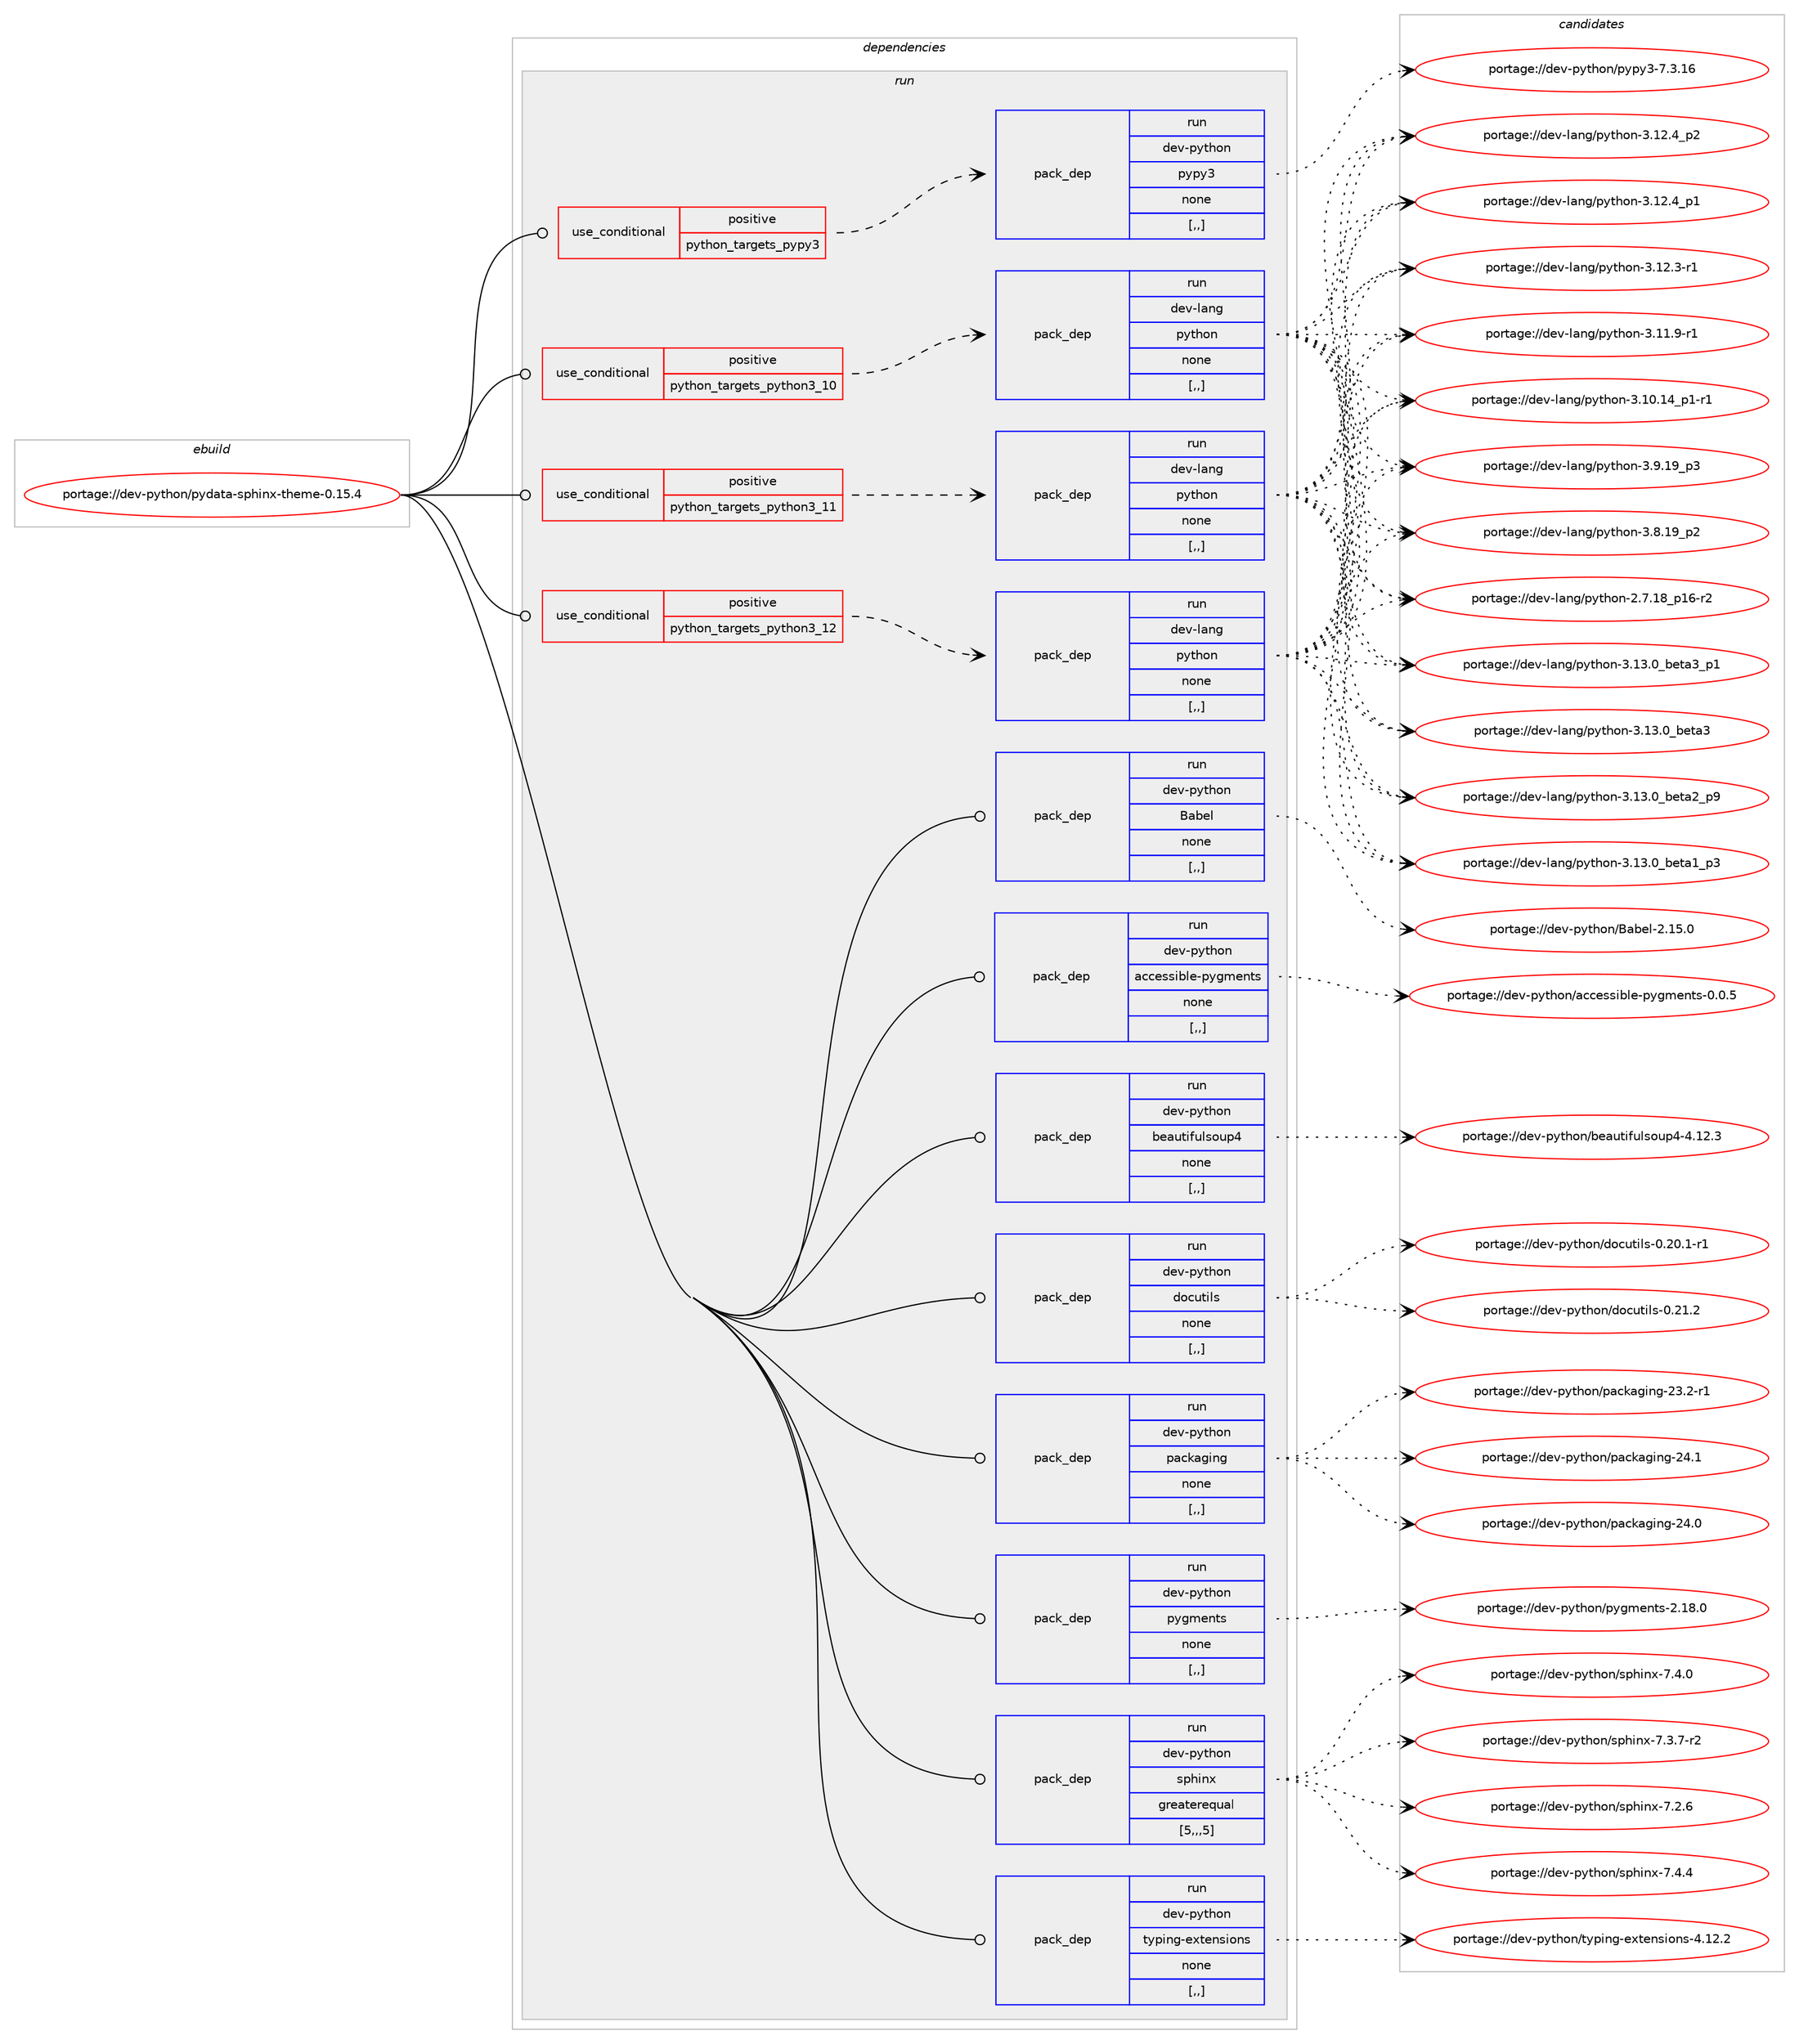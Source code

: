 digraph prolog {

# *************
# Graph options
# *************

newrank=true;
concentrate=true;
compound=true;
graph [rankdir=LR,fontname=Helvetica,fontsize=10,ranksep=1.5];#, ranksep=2.5, nodesep=0.2];
edge  [arrowhead=vee];
node  [fontname=Helvetica,fontsize=10];

# **********
# The ebuild
# **********

subgraph cluster_leftcol {
color=gray;
label=<<i>ebuild</i>>;
id [label="portage://dev-python/pydata-sphinx-theme-0.15.4", color=red, width=4, href="../dev-python/pydata-sphinx-theme-0.15.4.svg"];
}

# ****************
# The dependencies
# ****************

subgraph cluster_midcol {
color=gray;
label=<<i>dependencies</i>>;
subgraph cluster_compile {
fillcolor="#eeeeee";
style=filled;
label=<<i>compile</i>>;
}
subgraph cluster_compileandrun {
fillcolor="#eeeeee";
style=filled;
label=<<i>compile and run</i>>;
}
subgraph cluster_run {
fillcolor="#eeeeee";
style=filled;
label=<<i>run</i>>;
subgraph cond36700 {
dependency155976 [label=<<TABLE BORDER="0" CELLBORDER="1" CELLSPACING="0" CELLPADDING="4"><TR><TD ROWSPAN="3" CELLPADDING="10">use_conditional</TD></TR><TR><TD>positive</TD></TR><TR><TD>python_targets_pypy3</TD></TR></TABLE>>, shape=none, color=red];
subgraph pack118025 {
dependency155977 [label=<<TABLE BORDER="0" CELLBORDER="1" CELLSPACING="0" CELLPADDING="4" WIDTH="220"><TR><TD ROWSPAN="6" CELLPADDING="30">pack_dep</TD></TR><TR><TD WIDTH="110">run</TD></TR><TR><TD>dev-python</TD></TR><TR><TD>pypy3</TD></TR><TR><TD>none</TD></TR><TR><TD>[,,]</TD></TR></TABLE>>, shape=none, color=blue];
}
dependency155976:e -> dependency155977:w [weight=20,style="dashed",arrowhead="vee"];
}
id:e -> dependency155976:w [weight=20,style="solid",arrowhead="odot"];
subgraph cond36701 {
dependency155978 [label=<<TABLE BORDER="0" CELLBORDER="1" CELLSPACING="0" CELLPADDING="4"><TR><TD ROWSPAN="3" CELLPADDING="10">use_conditional</TD></TR><TR><TD>positive</TD></TR><TR><TD>python_targets_python3_10</TD></TR></TABLE>>, shape=none, color=red];
subgraph pack118026 {
dependency155979 [label=<<TABLE BORDER="0" CELLBORDER="1" CELLSPACING="0" CELLPADDING="4" WIDTH="220"><TR><TD ROWSPAN="6" CELLPADDING="30">pack_dep</TD></TR><TR><TD WIDTH="110">run</TD></TR><TR><TD>dev-lang</TD></TR><TR><TD>python</TD></TR><TR><TD>none</TD></TR><TR><TD>[,,]</TD></TR></TABLE>>, shape=none, color=blue];
}
dependency155978:e -> dependency155979:w [weight=20,style="dashed",arrowhead="vee"];
}
id:e -> dependency155978:w [weight=20,style="solid",arrowhead="odot"];
subgraph cond36702 {
dependency155980 [label=<<TABLE BORDER="0" CELLBORDER="1" CELLSPACING="0" CELLPADDING="4"><TR><TD ROWSPAN="3" CELLPADDING="10">use_conditional</TD></TR><TR><TD>positive</TD></TR><TR><TD>python_targets_python3_11</TD></TR></TABLE>>, shape=none, color=red];
subgraph pack118027 {
dependency155981 [label=<<TABLE BORDER="0" CELLBORDER="1" CELLSPACING="0" CELLPADDING="4" WIDTH="220"><TR><TD ROWSPAN="6" CELLPADDING="30">pack_dep</TD></TR><TR><TD WIDTH="110">run</TD></TR><TR><TD>dev-lang</TD></TR><TR><TD>python</TD></TR><TR><TD>none</TD></TR><TR><TD>[,,]</TD></TR></TABLE>>, shape=none, color=blue];
}
dependency155980:e -> dependency155981:w [weight=20,style="dashed",arrowhead="vee"];
}
id:e -> dependency155980:w [weight=20,style="solid",arrowhead="odot"];
subgraph cond36703 {
dependency155982 [label=<<TABLE BORDER="0" CELLBORDER="1" CELLSPACING="0" CELLPADDING="4"><TR><TD ROWSPAN="3" CELLPADDING="10">use_conditional</TD></TR><TR><TD>positive</TD></TR><TR><TD>python_targets_python3_12</TD></TR></TABLE>>, shape=none, color=red];
subgraph pack118028 {
dependency155983 [label=<<TABLE BORDER="0" CELLBORDER="1" CELLSPACING="0" CELLPADDING="4" WIDTH="220"><TR><TD ROWSPAN="6" CELLPADDING="30">pack_dep</TD></TR><TR><TD WIDTH="110">run</TD></TR><TR><TD>dev-lang</TD></TR><TR><TD>python</TD></TR><TR><TD>none</TD></TR><TR><TD>[,,]</TD></TR></TABLE>>, shape=none, color=blue];
}
dependency155982:e -> dependency155983:w [weight=20,style="dashed",arrowhead="vee"];
}
id:e -> dependency155982:w [weight=20,style="solid",arrowhead="odot"];
subgraph pack118029 {
dependency155984 [label=<<TABLE BORDER="0" CELLBORDER="1" CELLSPACING="0" CELLPADDING="4" WIDTH="220"><TR><TD ROWSPAN="6" CELLPADDING="30">pack_dep</TD></TR><TR><TD WIDTH="110">run</TD></TR><TR><TD>dev-python</TD></TR><TR><TD>Babel</TD></TR><TR><TD>none</TD></TR><TR><TD>[,,]</TD></TR></TABLE>>, shape=none, color=blue];
}
id:e -> dependency155984:w [weight=20,style="solid",arrowhead="odot"];
subgraph pack118030 {
dependency155985 [label=<<TABLE BORDER="0" CELLBORDER="1" CELLSPACING="0" CELLPADDING="4" WIDTH="220"><TR><TD ROWSPAN="6" CELLPADDING="30">pack_dep</TD></TR><TR><TD WIDTH="110">run</TD></TR><TR><TD>dev-python</TD></TR><TR><TD>accessible-pygments</TD></TR><TR><TD>none</TD></TR><TR><TD>[,,]</TD></TR></TABLE>>, shape=none, color=blue];
}
id:e -> dependency155985:w [weight=20,style="solid",arrowhead="odot"];
subgraph pack118031 {
dependency155986 [label=<<TABLE BORDER="0" CELLBORDER="1" CELLSPACING="0" CELLPADDING="4" WIDTH="220"><TR><TD ROWSPAN="6" CELLPADDING="30">pack_dep</TD></TR><TR><TD WIDTH="110">run</TD></TR><TR><TD>dev-python</TD></TR><TR><TD>beautifulsoup4</TD></TR><TR><TD>none</TD></TR><TR><TD>[,,]</TD></TR></TABLE>>, shape=none, color=blue];
}
id:e -> dependency155986:w [weight=20,style="solid",arrowhead="odot"];
subgraph pack118032 {
dependency155987 [label=<<TABLE BORDER="0" CELLBORDER="1" CELLSPACING="0" CELLPADDING="4" WIDTH="220"><TR><TD ROWSPAN="6" CELLPADDING="30">pack_dep</TD></TR><TR><TD WIDTH="110">run</TD></TR><TR><TD>dev-python</TD></TR><TR><TD>docutils</TD></TR><TR><TD>none</TD></TR><TR><TD>[,,]</TD></TR></TABLE>>, shape=none, color=blue];
}
id:e -> dependency155987:w [weight=20,style="solid",arrowhead="odot"];
subgraph pack118033 {
dependency155988 [label=<<TABLE BORDER="0" CELLBORDER="1" CELLSPACING="0" CELLPADDING="4" WIDTH="220"><TR><TD ROWSPAN="6" CELLPADDING="30">pack_dep</TD></TR><TR><TD WIDTH="110">run</TD></TR><TR><TD>dev-python</TD></TR><TR><TD>packaging</TD></TR><TR><TD>none</TD></TR><TR><TD>[,,]</TD></TR></TABLE>>, shape=none, color=blue];
}
id:e -> dependency155988:w [weight=20,style="solid",arrowhead="odot"];
subgraph pack118034 {
dependency155989 [label=<<TABLE BORDER="0" CELLBORDER="1" CELLSPACING="0" CELLPADDING="4" WIDTH="220"><TR><TD ROWSPAN="6" CELLPADDING="30">pack_dep</TD></TR><TR><TD WIDTH="110">run</TD></TR><TR><TD>dev-python</TD></TR><TR><TD>pygments</TD></TR><TR><TD>none</TD></TR><TR><TD>[,,]</TD></TR></TABLE>>, shape=none, color=blue];
}
id:e -> dependency155989:w [weight=20,style="solid",arrowhead="odot"];
subgraph pack118035 {
dependency155990 [label=<<TABLE BORDER="0" CELLBORDER="1" CELLSPACING="0" CELLPADDING="4" WIDTH="220"><TR><TD ROWSPAN="6" CELLPADDING="30">pack_dep</TD></TR><TR><TD WIDTH="110">run</TD></TR><TR><TD>dev-python</TD></TR><TR><TD>sphinx</TD></TR><TR><TD>greaterequal</TD></TR><TR><TD>[5,,,5]</TD></TR></TABLE>>, shape=none, color=blue];
}
id:e -> dependency155990:w [weight=20,style="solid",arrowhead="odot"];
subgraph pack118036 {
dependency155991 [label=<<TABLE BORDER="0" CELLBORDER="1" CELLSPACING="0" CELLPADDING="4" WIDTH="220"><TR><TD ROWSPAN="6" CELLPADDING="30">pack_dep</TD></TR><TR><TD WIDTH="110">run</TD></TR><TR><TD>dev-python</TD></TR><TR><TD>typing-extensions</TD></TR><TR><TD>none</TD></TR><TR><TD>[,,]</TD></TR></TABLE>>, shape=none, color=blue];
}
id:e -> dependency155991:w [weight=20,style="solid",arrowhead="odot"];
}
}

# **************
# The candidates
# **************

subgraph cluster_choices {
rank=same;
color=gray;
label=<<i>candidates</i>>;

subgraph choice118025 {
color=black;
nodesep=1;
choice10010111845112121116104111110471121211121215145554651464954 [label="portage://dev-python/pypy3-7.3.16", color=red, width=4,href="../dev-python/pypy3-7.3.16.svg"];
dependency155977:e -> choice10010111845112121116104111110471121211121215145554651464954:w [style=dotted,weight="100"];
}
subgraph choice118026 {
color=black;
nodesep=1;
choice10010111845108971101034711212111610411111045514649514648959810111697519511249 [label="portage://dev-lang/python-3.13.0_beta3_p1", color=red, width=4,href="../dev-lang/python-3.13.0_beta3_p1.svg"];
choice1001011184510897110103471121211161041111104551464951464895981011169751 [label="portage://dev-lang/python-3.13.0_beta3", color=red, width=4,href="../dev-lang/python-3.13.0_beta3.svg"];
choice10010111845108971101034711212111610411111045514649514648959810111697509511257 [label="portage://dev-lang/python-3.13.0_beta2_p9", color=red, width=4,href="../dev-lang/python-3.13.0_beta2_p9.svg"];
choice10010111845108971101034711212111610411111045514649514648959810111697499511251 [label="portage://dev-lang/python-3.13.0_beta1_p3", color=red, width=4,href="../dev-lang/python-3.13.0_beta1_p3.svg"];
choice100101118451089711010347112121116104111110455146495046529511250 [label="portage://dev-lang/python-3.12.4_p2", color=red, width=4,href="../dev-lang/python-3.12.4_p2.svg"];
choice100101118451089711010347112121116104111110455146495046529511249 [label="portage://dev-lang/python-3.12.4_p1", color=red, width=4,href="../dev-lang/python-3.12.4_p1.svg"];
choice100101118451089711010347112121116104111110455146495046514511449 [label="portage://dev-lang/python-3.12.3-r1", color=red, width=4,href="../dev-lang/python-3.12.3-r1.svg"];
choice100101118451089711010347112121116104111110455146494946574511449 [label="portage://dev-lang/python-3.11.9-r1", color=red, width=4,href="../dev-lang/python-3.11.9-r1.svg"];
choice100101118451089711010347112121116104111110455146494846495295112494511449 [label="portage://dev-lang/python-3.10.14_p1-r1", color=red, width=4,href="../dev-lang/python-3.10.14_p1-r1.svg"];
choice100101118451089711010347112121116104111110455146574649579511251 [label="portage://dev-lang/python-3.9.19_p3", color=red, width=4,href="../dev-lang/python-3.9.19_p3.svg"];
choice100101118451089711010347112121116104111110455146564649579511250 [label="portage://dev-lang/python-3.8.19_p2", color=red, width=4,href="../dev-lang/python-3.8.19_p2.svg"];
choice100101118451089711010347112121116104111110455046554649569511249544511450 [label="portage://dev-lang/python-2.7.18_p16-r2", color=red, width=4,href="../dev-lang/python-2.7.18_p16-r2.svg"];
dependency155979:e -> choice10010111845108971101034711212111610411111045514649514648959810111697519511249:w [style=dotted,weight="100"];
dependency155979:e -> choice1001011184510897110103471121211161041111104551464951464895981011169751:w [style=dotted,weight="100"];
dependency155979:e -> choice10010111845108971101034711212111610411111045514649514648959810111697509511257:w [style=dotted,weight="100"];
dependency155979:e -> choice10010111845108971101034711212111610411111045514649514648959810111697499511251:w [style=dotted,weight="100"];
dependency155979:e -> choice100101118451089711010347112121116104111110455146495046529511250:w [style=dotted,weight="100"];
dependency155979:e -> choice100101118451089711010347112121116104111110455146495046529511249:w [style=dotted,weight="100"];
dependency155979:e -> choice100101118451089711010347112121116104111110455146495046514511449:w [style=dotted,weight="100"];
dependency155979:e -> choice100101118451089711010347112121116104111110455146494946574511449:w [style=dotted,weight="100"];
dependency155979:e -> choice100101118451089711010347112121116104111110455146494846495295112494511449:w [style=dotted,weight="100"];
dependency155979:e -> choice100101118451089711010347112121116104111110455146574649579511251:w [style=dotted,weight="100"];
dependency155979:e -> choice100101118451089711010347112121116104111110455146564649579511250:w [style=dotted,weight="100"];
dependency155979:e -> choice100101118451089711010347112121116104111110455046554649569511249544511450:w [style=dotted,weight="100"];
}
subgraph choice118027 {
color=black;
nodesep=1;
choice10010111845108971101034711212111610411111045514649514648959810111697519511249 [label="portage://dev-lang/python-3.13.0_beta3_p1", color=red, width=4,href="../dev-lang/python-3.13.0_beta3_p1.svg"];
choice1001011184510897110103471121211161041111104551464951464895981011169751 [label="portage://dev-lang/python-3.13.0_beta3", color=red, width=4,href="../dev-lang/python-3.13.0_beta3.svg"];
choice10010111845108971101034711212111610411111045514649514648959810111697509511257 [label="portage://dev-lang/python-3.13.0_beta2_p9", color=red, width=4,href="../dev-lang/python-3.13.0_beta2_p9.svg"];
choice10010111845108971101034711212111610411111045514649514648959810111697499511251 [label="portage://dev-lang/python-3.13.0_beta1_p3", color=red, width=4,href="../dev-lang/python-3.13.0_beta1_p3.svg"];
choice100101118451089711010347112121116104111110455146495046529511250 [label="portage://dev-lang/python-3.12.4_p2", color=red, width=4,href="../dev-lang/python-3.12.4_p2.svg"];
choice100101118451089711010347112121116104111110455146495046529511249 [label="portage://dev-lang/python-3.12.4_p1", color=red, width=4,href="../dev-lang/python-3.12.4_p1.svg"];
choice100101118451089711010347112121116104111110455146495046514511449 [label="portage://dev-lang/python-3.12.3-r1", color=red, width=4,href="../dev-lang/python-3.12.3-r1.svg"];
choice100101118451089711010347112121116104111110455146494946574511449 [label="portage://dev-lang/python-3.11.9-r1", color=red, width=4,href="../dev-lang/python-3.11.9-r1.svg"];
choice100101118451089711010347112121116104111110455146494846495295112494511449 [label="portage://dev-lang/python-3.10.14_p1-r1", color=red, width=4,href="../dev-lang/python-3.10.14_p1-r1.svg"];
choice100101118451089711010347112121116104111110455146574649579511251 [label="portage://dev-lang/python-3.9.19_p3", color=red, width=4,href="../dev-lang/python-3.9.19_p3.svg"];
choice100101118451089711010347112121116104111110455146564649579511250 [label="portage://dev-lang/python-3.8.19_p2", color=red, width=4,href="../dev-lang/python-3.8.19_p2.svg"];
choice100101118451089711010347112121116104111110455046554649569511249544511450 [label="portage://dev-lang/python-2.7.18_p16-r2", color=red, width=4,href="../dev-lang/python-2.7.18_p16-r2.svg"];
dependency155981:e -> choice10010111845108971101034711212111610411111045514649514648959810111697519511249:w [style=dotted,weight="100"];
dependency155981:e -> choice1001011184510897110103471121211161041111104551464951464895981011169751:w [style=dotted,weight="100"];
dependency155981:e -> choice10010111845108971101034711212111610411111045514649514648959810111697509511257:w [style=dotted,weight="100"];
dependency155981:e -> choice10010111845108971101034711212111610411111045514649514648959810111697499511251:w [style=dotted,weight="100"];
dependency155981:e -> choice100101118451089711010347112121116104111110455146495046529511250:w [style=dotted,weight="100"];
dependency155981:e -> choice100101118451089711010347112121116104111110455146495046529511249:w [style=dotted,weight="100"];
dependency155981:e -> choice100101118451089711010347112121116104111110455146495046514511449:w [style=dotted,weight="100"];
dependency155981:e -> choice100101118451089711010347112121116104111110455146494946574511449:w [style=dotted,weight="100"];
dependency155981:e -> choice100101118451089711010347112121116104111110455146494846495295112494511449:w [style=dotted,weight="100"];
dependency155981:e -> choice100101118451089711010347112121116104111110455146574649579511251:w [style=dotted,weight="100"];
dependency155981:e -> choice100101118451089711010347112121116104111110455146564649579511250:w [style=dotted,weight="100"];
dependency155981:e -> choice100101118451089711010347112121116104111110455046554649569511249544511450:w [style=dotted,weight="100"];
}
subgraph choice118028 {
color=black;
nodesep=1;
choice10010111845108971101034711212111610411111045514649514648959810111697519511249 [label="portage://dev-lang/python-3.13.0_beta3_p1", color=red, width=4,href="../dev-lang/python-3.13.0_beta3_p1.svg"];
choice1001011184510897110103471121211161041111104551464951464895981011169751 [label="portage://dev-lang/python-3.13.0_beta3", color=red, width=4,href="../dev-lang/python-3.13.0_beta3.svg"];
choice10010111845108971101034711212111610411111045514649514648959810111697509511257 [label="portage://dev-lang/python-3.13.0_beta2_p9", color=red, width=4,href="../dev-lang/python-3.13.0_beta2_p9.svg"];
choice10010111845108971101034711212111610411111045514649514648959810111697499511251 [label="portage://dev-lang/python-3.13.0_beta1_p3", color=red, width=4,href="../dev-lang/python-3.13.0_beta1_p3.svg"];
choice100101118451089711010347112121116104111110455146495046529511250 [label="portage://dev-lang/python-3.12.4_p2", color=red, width=4,href="../dev-lang/python-3.12.4_p2.svg"];
choice100101118451089711010347112121116104111110455146495046529511249 [label="portage://dev-lang/python-3.12.4_p1", color=red, width=4,href="../dev-lang/python-3.12.4_p1.svg"];
choice100101118451089711010347112121116104111110455146495046514511449 [label="portage://dev-lang/python-3.12.3-r1", color=red, width=4,href="../dev-lang/python-3.12.3-r1.svg"];
choice100101118451089711010347112121116104111110455146494946574511449 [label="portage://dev-lang/python-3.11.9-r1", color=red, width=4,href="../dev-lang/python-3.11.9-r1.svg"];
choice100101118451089711010347112121116104111110455146494846495295112494511449 [label="portage://dev-lang/python-3.10.14_p1-r1", color=red, width=4,href="../dev-lang/python-3.10.14_p1-r1.svg"];
choice100101118451089711010347112121116104111110455146574649579511251 [label="portage://dev-lang/python-3.9.19_p3", color=red, width=4,href="../dev-lang/python-3.9.19_p3.svg"];
choice100101118451089711010347112121116104111110455146564649579511250 [label="portage://dev-lang/python-3.8.19_p2", color=red, width=4,href="../dev-lang/python-3.8.19_p2.svg"];
choice100101118451089711010347112121116104111110455046554649569511249544511450 [label="portage://dev-lang/python-2.7.18_p16-r2", color=red, width=4,href="../dev-lang/python-2.7.18_p16-r2.svg"];
dependency155983:e -> choice10010111845108971101034711212111610411111045514649514648959810111697519511249:w [style=dotted,weight="100"];
dependency155983:e -> choice1001011184510897110103471121211161041111104551464951464895981011169751:w [style=dotted,weight="100"];
dependency155983:e -> choice10010111845108971101034711212111610411111045514649514648959810111697509511257:w [style=dotted,weight="100"];
dependency155983:e -> choice10010111845108971101034711212111610411111045514649514648959810111697499511251:w [style=dotted,weight="100"];
dependency155983:e -> choice100101118451089711010347112121116104111110455146495046529511250:w [style=dotted,weight="100"];
dependency155983:e -> choice100101118451089711010347112121116104111110455146495046529511249:w [style=dotted,weight="100"];
dependency155983:e -> choice100101118451089711010347112121116104111110455146495046514511449:w [style=dotted,weight="100"];
dependency155983:e -> choice100101118451089711010347112121116104111110455146494946574511449:w [style=dotted,weight="100"];
dependency155983:e -> choice100101118451089711010347112121116104111110455146494846495295112494511449:w [style=dotted,weight="100"];
dependency155983:e -> choice100101118451089711010347112121116104111110455146574649579511251:w [style=dotted,weight="100"];
dependency155983:e -> choice100101118451089711010347112121116104111110455146564649579511250:w [style=dotted,weight="100"];
dependency155983:e -> choice100101118451089711010347112121116104111110455046554649569511249544511450:w [style=dotted,weight="100"];
}
subgraph choice118029 {
color=black;
nodesep=1;
choice100101118451121211161041111104766979810110845504649534648 [label="portage://dev-python/Babel-2.15.0", color=red, width=4,href="../dev-python/Babel-2.15.0.svg"];
dependency155984:e -> choice100101118451121211161041111104766979810110845504649534648:w [style=dotted,weight="100"];
}
subgraph choice118030 {
color=black;
nodesep=1;
choice10010111845112121116104111110479799991011151151059810810145112121103109101110116115454846484653 [label="portage://dev-python/accessible-pygments-0.0.5", color=red, width=4,href="../dev-python/accessible-pygments-0.0.5.svg"];
dependency155985:e -> choice10010111845112121116104111110479799991011151151059810810145112121103109101110116115454846484653:w [style=dotted,weight="100"];
}
subgraph choice118031 {
color=black;
nodesep=1;
choice100101118451121211161041111104798101971171161051021171081151111171125245524649504651 [label="portage://dev-python/beautifulsoup4-4.12.3", color=red, width=4,href="../dev-python/beautifulsoup4-4.12.3.svg"];
dependency155986:e -> choice100101118451121211161041111104798101971171161051021171081151111171125245524649504651:w [style=dotted,weight="100"];
}
subgraph choice118032 {
color=black;
nodesep=1;
choice10010111845112121116104111110471001119911711610510811545484650494650 [label="portage://dev-python/docutils-0.21.2", color=red, width=4,href="../dev-python/docutils-0.21.2.svg"];
choice100101118451121211161041111104710011199117116105108115454846504846494511449 [label="portage://dev-python/docutils-0.20.1-r1", color=red, width=4,href="../dev-python/docutils-0.20.1-r1.svg"];
dependency155987:e -> choice10010111845112121116104111110471001119911711610510811545484650494650:w [style=dotted,weight="100"];
dependency155987:e -> choice100101118451121211161041111104710011199117116105108115454846504846494511449:w [style=dotted,weight="100"];
}
subgraph choice118033 {
color=black;
nodesep=1;
choice10010111845112121116104111110471129799107971031051101034550524649 [label="portage://dev-python/packaging-24.1", color=red, width=4,href="../dev-python/packaging-24.1.svg"];
choice10010111845112121116104111110471129799107971031051101034550524648 [label="portage://dev-python/packaging-24.0", color=red, width=4,href="../dev-python/packaging-24.0.svg"];
choice100101118451121211161041111104711297991079710310511010345505146504511449 [label="portage://dev-python/packaging-23.2-r1", color=red, width=4,href="../dev-python/packaging-23.2-r1.svg"];
dependency155988:e -> choice10010111845112121116104111110471129799107971031051101034550524649:w [style=dotted,weight="100"];
dependency155988:e -> choice10010111845112121116104111110471129799107971031051101034550524648:w [style=dotted,weight="100"];
dependency155988:e -> choice100101118451121211161041111104711297991079710310511010345505146504511449:w [style=dotted,weight="100"];
}
subgraph choice118034 {
color=black;
nodesep=1;
choice100101118451121211161041111104711212110310910111011611545504649564648 [label="portage://dev-python/pygments-2.18.0", color=red, width=4,href="../dev-python/pygments-2.18.0.svg"];
dependency155989:e -> choice100101118451121211161041111104711212110310910111011611545504649564648:w [style=dotted,weight="100"];
}
subgraph choice118035 {
color=black;
nodesep=1;
choice1001011184511212111610411111047115112104105110120455546524652 [label="portage://dev-python/sphinx-7.4.4", color=red, width=4,href="../dev-python/sphinx-7.4.4.svg"];
choice1001011184511212111610411111047115112104105110120455546524648 [label="portage://dev-python/sphinx-7.4.0", color=red, width=4,href="../dev-python/sphinx-7.4.0.svg"];
choice10010111845112121116104111110471151121041051101204555465146554511450 [label="portage://dev-python/sphinx-7.3.7-r2", color=red, width=4,href="../dev-python/sphinx-7.3.7-r2.svg"];
choice1001011184511212111610411111047115112104105110120455546504654 [label="portage://dev-python/sphinx-7.2.6", color=red, width=4,href="../dev-python/sphinx-7.2.6.svg"];
dependency155990:e -> choice1001011184511212111610411111047115112104105110120455546524652:w [style=dotted,weight="100"];
dependency155990:e -> choice1001011184511212111610411111047115112104105110120455546524648:w [style=dotted,weight="100"];
dependency155990:e -> choice10010111845112121116104111110471151121041051101204555465146554511450:w [style=dotted,weight="100"];
dependency155990:e -> choice1001011184511212111610411111047115112104105110120455546504654:w [style=dotted,weight="100"];
}
subgraph choice118036 {
color=black;
nodesep=1;
choice10010111845112121116104111110471161211121051101034510112011610111011510511111011545524649504650 [label="portage://dev-python/typing-extensions-4.12.2", color=red, width=4,href="../dev-python/typing-extensions-4.12.2.svg"];
dependency155991:e -> choice10010111845112121116104111110471161211121051101034510112011610111011510511111011545524649504650:w [style=dotted,weight="100"];
}
}

}
